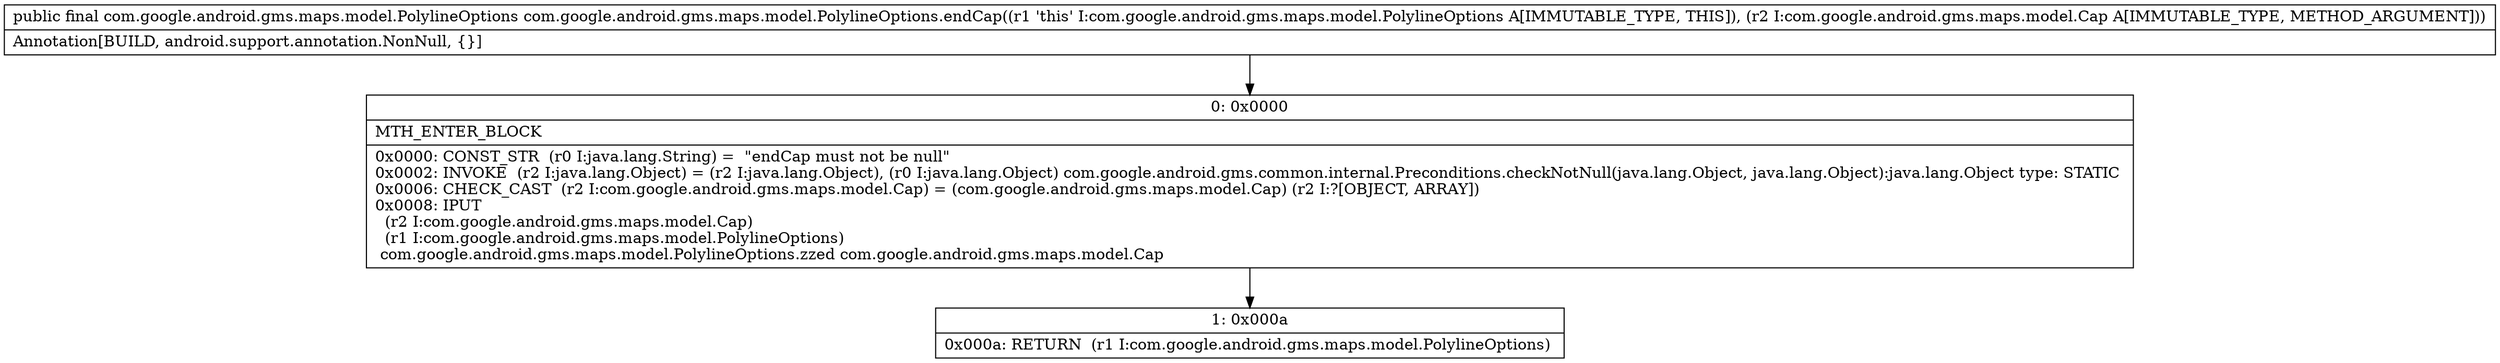 digraph "CFG forcom.google.android.gms.maps.model.PolylineOptions.endCap(Lcom\/google\/android\/gms\/maps\/model\/Cap;)Lcom\/google\/android\/gms\/maps\/model\/PolylineOptions;" {
Node_0 [shape=record,label="{0\:\ 0x0000|MTH_ENTER_BLOCK\l|0x0000: CONST_STR  (r0 I:java.lang.String) =  \"endCap must not be null\" \l0x0002: INVOKE  (r2 I:java.lang.Object) = (r2 I:java.lang.Object), (r0 I:java.lang.Object) com.google.android.gms.common.internal.Preconditions.checkNotNull(java.lang.Object, java.lang.Object):java.lang.Object type: STATIC \l0x0006: CHECK_CAST  (r2 I:com.google.android.gms.maps.model.Cap) = (com.google.android.gms.maps.model.Cap) (r2 I:?[OBJECT, ARRAY]) \l0x0008: IPUT  \l  (r2 I:com.google.android.gms.maps.model.Cap)\l  (r1 I:com.google.android.gms.maps.model.PolylineOptions)\l com.google.android.gms.maps.model.PolylineOptions.zzed com.google.android.gms.maps.model.Cap \l}"];
Node_1 [shape=record,label="{1\:\ 0x000a|0x000a: RETURN  (r1 I:com.google.android.gms.maps.model.PolylineOptions) \l}"];
MethodNode[shape=record,label="{public final com.google.android.gms.maps.model.PolylineOptions com.google.android.gms.maps.model.PolylineOptions.endCap((r1 'this' I:com.google.android.gms.maps.model.PolylineOptions A[IMMUTABLE_TYPE, THIS]), (r2 I:com.google.android.gms.maps.model.Cap A[IMMUTABLE_TYPE, METHOD_ARGUMENT]))  | Annotation[BUILD, android.support.annotation.NonNull, \{\}]\l}"];
MethodNode -> Node_0;
Node_0 -> Node_1;
}

